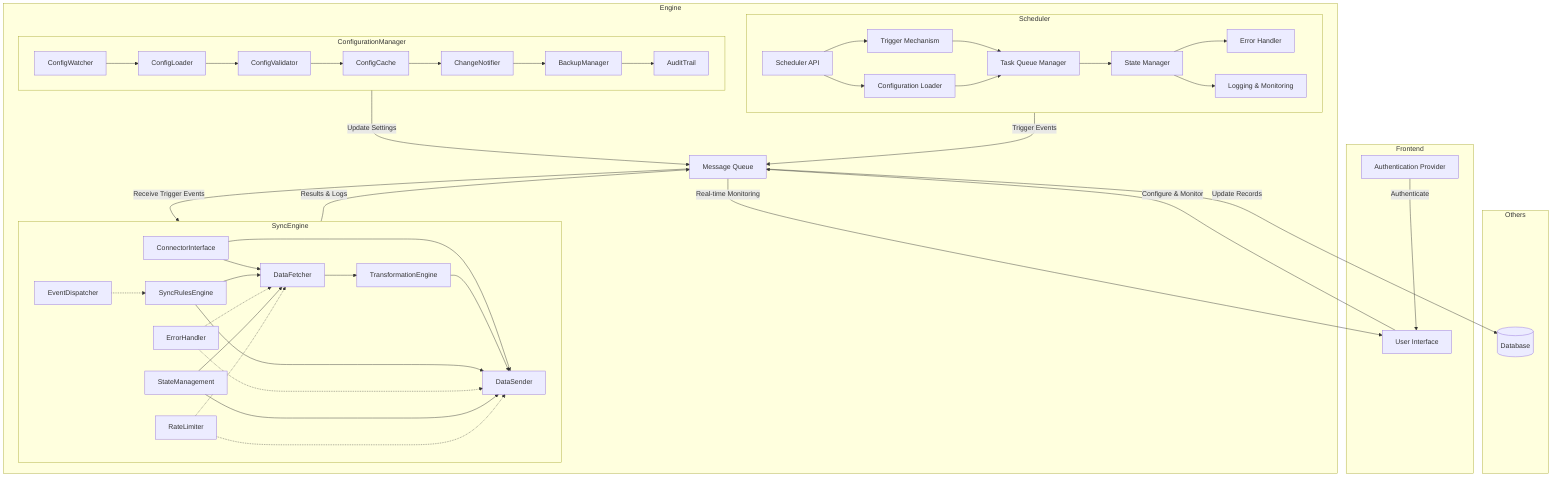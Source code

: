 graph TB
    subgraph Engine
        subgraph Scheduler
            TGM[Trigger Mechanism] --> TQM[Task Queue Manager]
            CL[Configuration Loader] --> TQM
            TQM --> SM[State Manager]
            SM --> EH[Error Handler]
            SM --> LM[Logging & Monitoring]
            API[Scheduler API] --> TGM
            API --> CL
        end
        
        subgraph SyncEngine
            ConnectorInterface-->DataFetcher;
            ConnectorInterface-->DataSender;
            DataFetcher-->TransformationEngine;
            TransformationEngine-->DataSender;
            SyncRulesEngine-->DataFetcher;
            SyncRulesEngine-->DataSender;
            ErrorHandler-.->DataFetcher;
            ErrorHandler-.->DataSender;
            StateManagement-->DataFetcher;
            StateManagement-->DataSender;
            EventDispatcher-.->SyncRulesEngine;
            RateLimiter-.->DataFetcher;
            RateLimiter-.->DataSender;
        end

        subgraph ConfigurationManager
            ConfigLoader-->ConfigValidator;
            ConfigValidator-->ConfigCache;
            ConfigCache-->ChangeNotifier;
            ConfigWatcher-->ConfigLoader;
            ChangeNotifier-->BackupManager;
            BackupManager-->AuditTrail;
        end

        ConfigurationManager -->|Update Settings| MQ[Message Queue]
        Scheduler -->|Trigger Events| MQ
        MQ -->|Receive Trigger Events| SyncEngine
        SyncEngine -->|Results & Logs| MQ
    end

    subgraph Frontend
        UI[User Interface] -->|Configure & Monitor| MQ
        MQ -->|Real-time Monitoring| UI
        Auth[Authentication Provider] -->|Authenticate| UI
    end

    subgraph Others
        MQ
        DB[(Database)]
    end
    
    MQ -->|Update Records| DB
    class UI,CM,Scheduler,SyncEngine,DB,MQ,Auth,TGM,CL,TQM,SM,EH,LM,API,ConnectorInterface,DataFetcher,DataSender,TransformationEngine,SyncRulesEngine,ErrorHandler,StateManagement,EventDispatcher,RateLimiter,ConfigLoader,ConfigValidator,ConfigCache,ConfigWatcher,ChangeNotifier,BackupManager,AuditTrail component;